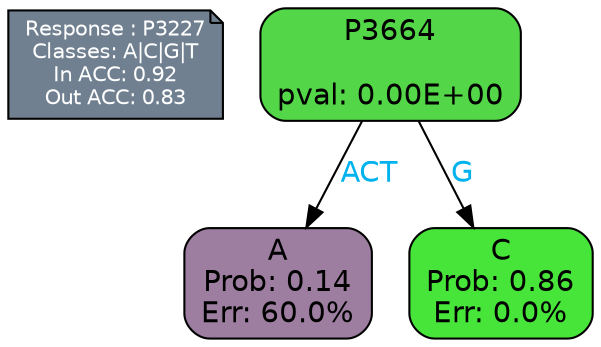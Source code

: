 digraph Tree {
node [shape=box, style="filled, rounded", color="black", fontname=helvetica] ;
graph [ranksep=equally, splines=polylines, bgcolor=transparent, dpi=600] ;
edge [fontname=helvetica] ;
LEGEND [label="Response : P3227
Classes: A|C|G|T
In ACC: 0.92
Out ACC: 0.83
",shape=note,align=left,style=filled,fillcolor="slategray",fontcolor="white",fontsize=10];1 [label="P3664

pval: 0.00E+00", fillcolor="#53d647"] ;
2 [label="A
Prob: 0.14
Err: 60.0%", fillcolor="#9d7da0"] ;
3 [label="C
Prob: 0.86
Err: 0.0%", fillcolor="#47e539"] ;
1 -> 2 [label="ACT",fontcolor=deepskyblue2] ;
1 -> 3 [label="G",fontcolor=deepskyblue2] ;
{rank = same; 2;3;}{rank = same; LEGEND;1;}}